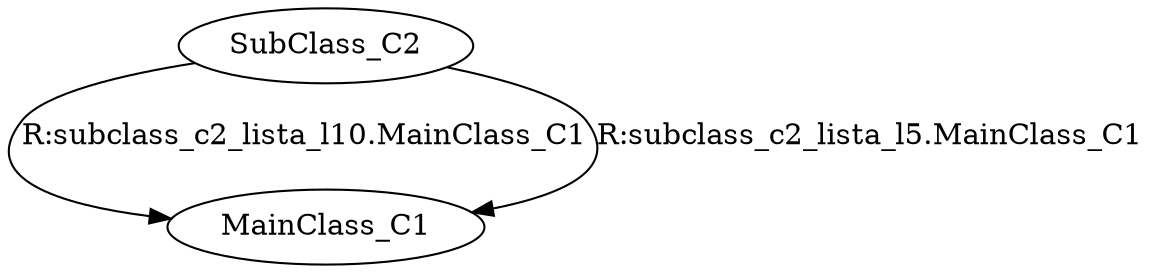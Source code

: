 digraph classRelations {
	subgraph Stazione {
		MainClass_C1 [ classID=1, classIndex=0, ownerPlantType=Stazione, isStarClass=false]
		SubClass_C2 [ classID=2, classIndex=1, ownerPlantType=Stazione, isStarClass=false]

		 SubClass_C2 -> MainClass_C1[OperationKind=AUTO]  [list_name=subclass_c2_lista_l10, field=mainclass_c1, fieldType=MainClass_C1, op=R] [label="R:subclass_c2_lista_l10.MainClass_C1"] 
		 SubClass_C2 -> MainClass_C1[OperationKind=AUTO]  [list_name=subclass_c2_lista_l5, field=mainclass_c1, fieldType=MainClass_C1, op=R] [label="R:subclass_c2_lista_l5.MainClass_C1"] 
	}
}